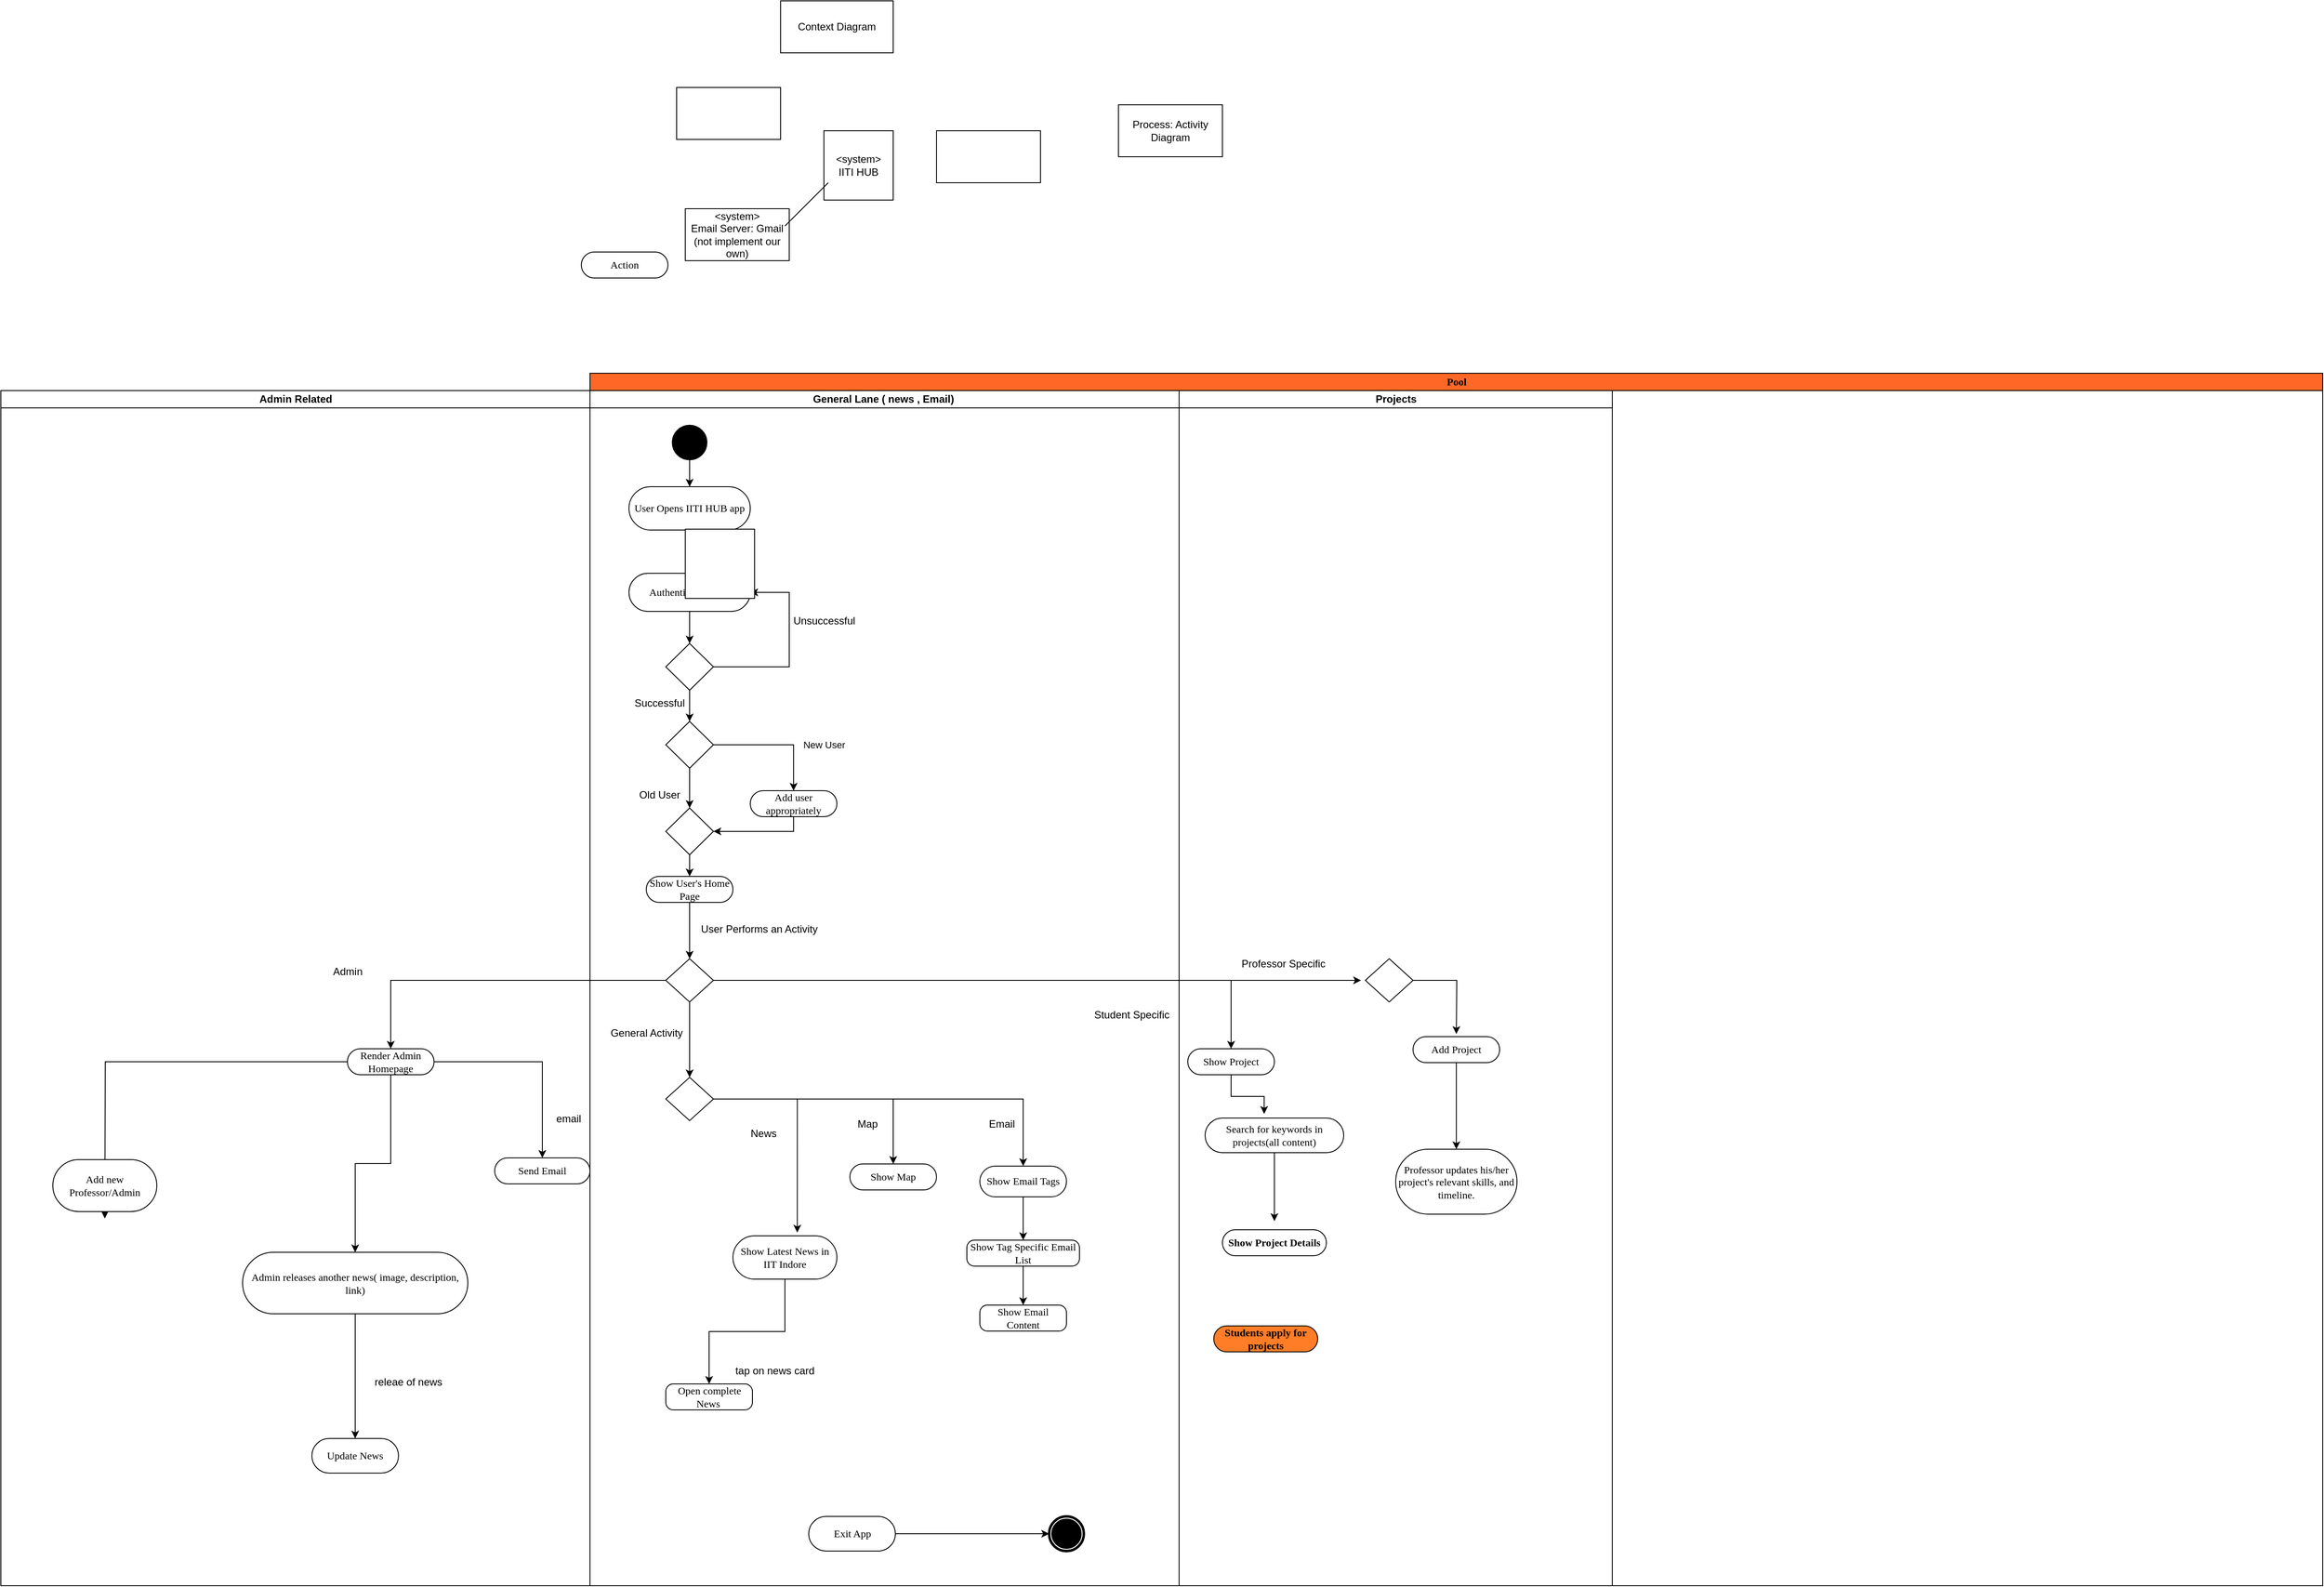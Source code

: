 <mxfile version="20.8.17" type="github">
  <diagram name="Page-1" id="0783ab3e-0a74-02c8-0abd-f7b4e66b4bec">
    <mxGraphModel dx="2173" dy="1947" grid="1" gridSize="10" guides="1" tooltips="1" connect="1" arrows="1" fold="1" page="1" pageScale="1" pageWidth="850" pageHeight="1100" background="none" math="0" shadow="0">
      <root>
        <mxCell id="0" />
        <mxCell id="1" parent="0" />
        <mxCell id="1c1d494c118603dd-1" value="Pool" style="swimlane;html=1;childLayout=stackLayout;startSize=20;rounded=0;shadow=0;comic=0;labelBackgroundColor=none;strokeWidth=1;fontFamily=Verdana;fontSize=12;align=center;fillColor=#FF6726;" parent="1" vertex="1">
          <mxGeometry x="80" y="-10" width="2000.0" height="1400" as="geometry" />
        </mxCell>
        <mxCell id="1c1d494c118603dd-3" value="General Lane ( news , Email)&amp;nbsp;" style="swimlane;html=1;startSize=20;" parent="1c1d494c118603dd-1" vertex="1">
          <mxGeometry y="20" width="680" height="1380" as="geometry">
            <mxRectangle y="20" width="40" height="1380" as="alternateBounds" />
          </mxGeometry>
        </mxCell>
        <mxCell id="OMoWTiOt0C33IlhXWpdB-46" style="edgeStyle=orthogonalEdgeStyle;rounded=0;orthogonalLoop=1;jettySize=auto;html=1;entryX=0.5;entryY=0;entryDx=0;entryDy=0;" parent="1c1d494c118603dd-3" source="60571a20871a0731-4" target="60571a20871a0731-8" edge="1">
          <mxGeometry relative="1" as="geometry">
            <mxPoint x="115" y="162" as="sourcePoint" />
            <mxPoint x="115" y="202" as="targetPoint" />
          </mxGeometry>
        </mxCell>
        <mxCell id="60571a20871a0731-4" value="" style="ellipse;whiteSpace=wrap;html=1;rounded=0;shadow=0;comic=0;labelBackgroundColor=none;strokeWidth=1;fillColor=#000000;fontFamily=Verdana;fontSize=12;align=center;" parent="1c1d494c118603dd-3" vertex="1">
          <mxGeometry x="95" y="40" width="40" height="40" as="geometry" />
        </mxCell>
        <mxCell id="OMoWTiOt0C33IlhXWpdB-243" style="edgeStyle=orthogonalEdgeStyle;rounded=0;orthogonalLoop=1;jettySize=auto;html=1;entryX=0.5;entryY=0;entryDx=0;entryDy=0;" parent="1c1d494c118603dd-3" source="OMoWTiOt0C33IlhXWpdB-7" target="OMoWTiOt0C33IlhXWpdB-167" edge="1">
          <mxGeometry relative="1" as="geometry" />
        </mxCell>
        <mxCell id="OMoWTiOt0C33IlhXWpdB-251" style="edgeStyle=orthogonalEdgeStyle;rounded=0;orthogonalLoop=1;jettySize=auto;html=1;" parent="1c1d494c118603dd-3" source="OMoWTiOt0C33IlhXWpdB-7" edge="1">
          <mxGeometry relative="1" as="geometry">
            <mxPoint x="890" y="681" as="targetPoint" />
          </mxGeometry>
        </mxCell>
        <mxCell id="OMoWTiOt0C33IlhXWpdB-7" value="" style="rhombus;whiteSpace=wrap;html=1;" parent="1c1d494c118603dd-3" vertex="1">
          <mxGeometry x="87.5" y="656" width="55" height="50" as="geometry" />
        </mxCell>
        <mxCell id="OMoWTiOt0C33IlhXWpdB-189" style="edgeStyle=orthogonalEdgeStyle;rounded=0;orthogonalLoop=1;jettySize=auto;html=1;entryX=0.5;entryY=0;entryDx=0;entryDy=0;" parent="1c1d494c118603dd-3" source="OMoWTiOt0C33IlhXWpdB-31" target="OMoWTiOt0C33IlhXWpdB-181" edge="1">
          <mxGeometry relative="1" as="geometry" />
        </mxCell>
        <mxCell id="OMoWTiOt0C33IlhXWpdB-31" value="Authenticate/Login" style="rounded=1;whiteSpace=wrap;html=1;shadow=0;comic=0;labelBackgroundColor=none;strokeWidth=1;fontFamily=Verdana;fontSize=12;align=center;arcSize=50;" parent="1c1d494c118603dd-3" vertex="1">
          <mxGeometry x="45" y="211" width="140" height="44" as="geometry" />
        </mxCell>
        <mxCell id="OMoWTiOt0C33IlhXWpdB-263" style="edgeStyle=orthogonalEdgeStyle;rounded=0;orthogonalLoop=1;jettySize=auto;html=1;entryX=0;entryY=0.5;entryDx=0;entryDy=0;" parent="1c1d494c118603dd-3" source="1c1d494c118603dd-19" target="60571a20871a0731-5" edge="1">
          <mxGeometry relative="1" as="geometry" />
        </mxCell>
        <mxCell id="1c1d494c118603dd-19" value="Exit App" style="rounded=1;whiteSpace=wrap;html=1;shadow=0;comic=0;labelBackgroundColor=none;strokeWidth=1;fontFamily=Verdana;fontSize=12;align=center;arcSize=50;" parent="1c1d494c118603dd-3" vertex="1">
          <mxGeometry x="252.5" y="1300" width="100" height="40" as="geometry" />
        </mxCell>
        <mxCell id="OMoWTiOt0C33IlhXWpdB-132" style="edgeStyle=orthogonalEdgeStyle;rounded=0;orthogonalLoop=1;jettySize=auto;html=1;exitX=0.5;exitY=1;exitDx=0;exitDy=0;" parent="1c1d494c118603dd-3" source="60571a20871a0731-8" edge="1">
          <mxGeometry relative="1" as="geometry">
            <mxPoint x="115" y="217" as="sourcePoint" />
            <mxPoint x="115" y="211" as="targetPoint" />
          </mxGeometry>
        </mxCell>
        <mxCell id="60571a20871a0731-8" value="User Opens IITI HUB app" style="rounded=1;whiteSpace=wrap;html=1;shadow=0;comic=0;labelBackgroundColor=none;strokeWidth=1;fontFamily=Verdana;fontSize=12;align=center;arcSize=50;" parent="1c1d494c118603dd-3" vertex="1">
          <mxGeometry x="45" y="111" width="140" height="50" as="geometry" />
        </mxCell>
        <mxCell id="DP1_wo8riHDdqW7WoeD3-19" value="Show Map" style="rounded=1;whiteSpace=wrap;html=1;shadow=0;comic=0;labelBackgroundColor=none;strokeWidth=1;fontFamily=Verdana;fontSize=12;align=center;arcSize=50;" parent="1c1d494c118603dd-3" vertex="1">
          <mxGeometry x="300" y="893" width="100" height="30" as="geometry" />
        </mxCell>
        <mxCell id="DP1_wo8riHDdqW7WoeD3-18" value="Show Latest News in IIT Indore" style="rounded=1;whiteSpace=wrap;html=1;shadow=0;comic=0;labelBackgroundColor=none;strokeWidth=1;fontFamily=Verdana;fontSize=12;align=center;arcSize=50;" parent="1c1d494c118603dd-3" vertex="1">
          <mxGeometry x="165" y="976" width="120" height="50" as="geometry" />
        </mxCell>
        <mxCell id="OMoWTiOt0C33IlhXWpdB-65" value="Open complete News&amp;nbsp;" style="rounded=1;whiteSpace=wrap;html=1;shadow=0;comic=0;labelBackgroundColor=none;strokeWidth=1;fontFamily=Verdana;fontSize=12;align=center;arcSize=29;" parent="1c1d494c118603dd-3" vertex="1">
          <mxGeometry x="87.5" y="1147" width="100" height="30" as="geometry" />
        </mxCell>
        <mxCell id="OMoWTiOt0C33IlhXWpdB-37" value="Student Specific" style="text;html=1;align=center;verticalAlign=middle;resizable=0;points=[];autosize=1;strokeColor=none;fillColor=none;" parent="1c1d494c118603dd-3" vertex="1">
          <mxGeometry x="570" y="706" width="110" height="30" as="geometry" />
        </mxCell>
        <mxCell id="OMoWTiOt0C33IlhXWpdB-137" value="News" style="text;html=1;align=center;verticalAlign=middle;resizable=0;points=[];autosize=1;strokeColor=none;fillColor=none;" parent="1c1d494c118603dd-3" vertex="1">
          <mxGeometry x="175" y="843" width="50" height="30" as="geometry" />
        </mxCell>
        <mxCell id="OMoWTiOt0C33IlhXWpdB-177" style="edgeStyle=orthogonalEdgeStyle;rounded=0;orthogonalLoop=1;jettySize=auto;html=1;entryX=0.5;entryY=0;entryDx=0;entryDy=0;" parent="1c1d494c118603dd-3" source="OMoWTiOt0C33IlhXWpdB-158" target="OMoWTiOt0C33IlhXWpdB-170" edge="1">
          <mxGeometry relative="1" as="geometry" />
        </mxCell>
        <mxCell id="OMoWTiOt0C33IlhXWpdB-158" value="Show Email Tags" style="rounded=1;whiteSpace=wrap;html=1;shadow=0;comic=0;labelBackgroundColor=none;strokeWidth=1;fontFamily=Verdana;fontSize=12;align=center;arcSize=50;" parent="1c1d494c118603dd-3" vertex="1">
          <mxGeometry x="450" y="895.5" width="100" height="35.5" as="geometry" />
        </mxCell>
        <mxCell id="OMoWTiOt0C33IlhXWpdB-159" value="Email" style="text;html=1;align=center;verticalAlign=middle;resizable=0;points=[];autosize=1;strokeColor=none;fillColor=none;" parent="1c1d494c118603dd-3" vertex="1">
          <mxGeometry x="450" y="832" width="50" height="30" as="geometry" />
        </mxCell>
        <mxCell id="OMoWTiOt0C33IlhXWpdB-163" value="User Performs an Activity" style="text;html=1;align=center;verticalAlign=middle;resizable=0;points=[];autosize=1;strokeColor=none;fillColor=none;" parent="1c1d494c118603dd-3" vertex="1">
          <mxGeometry x="115" y="607" width="160" height="30" as="geometry" />
        </mxCell>
        <mxCell id="OMoWTiOt0C33IlhXWpdB-164" value="General Activity" style="text;html=1;align=center;verticalAlign=middle;resizable=0;points=[];autosize=1;strokeColor=none;fillColor=none;" parent="1c1d494c118603dd-3" vertex="1">
          <mxGeometry x="10" y="727" width="110" height="30" as="geometry" />
        </mxCell>
        <mxCell id="OMoWTiOt0C33IlhXWpdB-244" style="edgeStyle=orthogonalEdgeStyle;rounded=0;orthogonalLoop=1;jettySize=auto;html=1;entryX=0.5;entryY=0;entryDx=0;entryDy=0;" parent="1c1d494c118603dd-3" source="OMoWTiOt0C33IlhXWpdB-167" target="DP1_wo8riHDdqW7WoeD3-19" edge="1">
          <mxGeometry relative="1" as="geometry" />
        </mxCell>
        <mxCell id="OMoWTiOt0C33IlhXWpdB-245" style="edgeStyle=orthogonalEdgeStyle;rounded=0;orthogonalLoop=1;jettySize=auto;html=1;entryX=0.619;entryY=-0.074;entryDx=0;entryDy=0;entryPerimeter=0;" parent="1c1d494c118603dd-3" source="OMoWTiOt0C33IlhXWpdB-167" target="DP1_wo8riHDdqW7WoeD3-18" edge="1">
          <mxGeometry relative="1" as="geometry" />
        </mxCell>
        <mxCell id="OMoWTiOt0C33IlhXWpdB-247" style="edgeStyle=orthogonalEdgeStyle;rounded=0;orthogonalLoop=1;jettySize=auto;html=1;entryX=0.5;entryY=0;entryDx=0;entryDy=0;" parent="1c1d494c118603dd-3" source="OMoWTiOt0C33IlhXWpdB-167" target="OMoWTiOt0C33IlhXWpdB-158" edge="1">
          <mxGeometry relative="1" as="geometry" />
        </mxCell>
        <mxCell id="OMoWTiOt0C33IlhXWpdB-167" value="" style="rhombus;whiteSpace=wrap;html=1;" parent="1c1d494c118603dd-3" vertex="1">
          <mxGeometry x="87.5" y="793" width="55" height="50" as="geometry" />
        </mxCell>
        <mxCell id="OMoWTiOt0C33IlhXWpdB-240" style="edgeStyle=orthogonalEdgeStyle;rounded=0;orthogonalLoop=1;jettySize=auto;html=1;entryX=0.5;entryY=0;entryDx=0;entryDy=0;" parent="1c1d494c118603dd-3" source="OMoWTiOt0C33IlhXWpdB-170" target="OMoWTiOt0C33IlhXWpdB-172" edge="1">
          <mxGeometry relative="1" as="geometry" />
        </mxCell>
        <mxCell id="OMoWTiOt0C33IlhXWpdB-170" value="Show Tag Specific Email List" style="rounded=1;whiteSpace=wrap;html=1;shadow=0;comic=0;labelBackgroundColor=none;strokeWidth=1;fontFamily=Verdana;fontSize=12;align=center;arcSize=29;" parent="1c1d494c118603dd-3" vertex="1">
          <mxGeometry x="435" y="981" width="130" height="30" as="geometry" />
        </mxCell>
        <mxCell id="OMoWTiOt0C33IlhXWpdB-172" value="Show Email Content" style="rounded=1;whiteSpace=wrap;html=1;shadow=0;comic=0;labelBackgroundColor=none;strokeWidth=1;fontFamily=Verdana;fontSize=12;align=center;arcSize=29;" parent="1c1d494c118603dd-3" vertex="1">
          <mxGeometry x="450" y="1056" width="100" height="30" as="geometry" />
        </mxCell>
        <mxCell id="OMoWTiOt0C33IlhXWpdB-190" style="edgeStyle=orthogonalEdgeStyle;rounded=0;orthogonalLoop=1;jettySize=auto;html=1;entryX=1;entryY=0.5;entryDx=0;entryDy=0;" parent="1c1d494c118603dd-3" source="OMoWTiOt0C33IlhXWpdB-181" target="OMoWTiOt0C33IlhXWpdB-31" edge="1">
          <mxGeometry relative="1" as="geometry">
            <Array as="points">
              <mxPoint x="230" y="319" />
              <mxPoint x="230" y="233" />
            </Array>
          </mxGeometry>
        </mxCell>
        <mxCell id="OMoWTiOt0C33IlhXWpdB-228" style="edgeStyle=orthogonalEdgeStyle;rounded=0;orthogonalLoop=1;jettySize=auto;html=1;entryX=0.5;entryY=0;entryDx=0;entryDy=0;" parent="1c1d494c118603dd-3" source="OMoWTiOt0C33IlhXWpdB-181" target="OMoWTiOt0C33IlhXWpdB-210" edge="1">
          <mxGeometry relative="1" as="geometry" />
        </mxCell>
        <mxCell id="OMoWTiOt0C33IlhXWpdB-181" value="" style="rhombus;whiteSpace=wrap;html=1;" parent="1c1d494c118603dd-3" vertex="1">
          <mxGeometry x="87.5" y="292" width="55" height="54" as="geometry" />
        </mxCell>
        <mxCell id="OMoWTiOt0C33IlhXWpdB-183" value="Unsuccessful" style="text;html=1;align=center;verticalAlign=middle;resizable=0;points=[];autosize=1;strokeColor=none;fillColor=none;" parent="1c1d494c118603dd-3" vertex="1">
          <mxGeometry x="225" y="251" width="90" height="30" as="geometry" />
        </mxCell>
        <mxCell id="OMoWTiOt0C33IlhXWpdB-184" value="Successful" style="text;html=1;align=center;verticalAlign=middle;resizable=0;points=[];autosize=1;strokeColor=none;fillColor=none;" parent="1c1d494c118603dd-3" vertex="1">
          <mxGeometry x="40" y="346" width="80" height="30" as="geometry" />
        </mxCell>
        <mxCell id="OMoWTiOt0C33IlhXWpdB-195" style="edgeStyle=orthogonalEdgeStyle;rounded=0;orthogonalLoop=1;jettySize=auto;html=1;entryX=0.5;entryY=0;entryDx=0;entryDy=0;" parent="1c1d494c118603dd-3" source="OMoWTiOt0C33IlhXWpdB-191" target="OMoWTiOt0C33IlhXWpdB-7" edge="1">
          <mxGeometry relative="1" as="geometry" />
        </mxCell>
        <mxCell id="OMoWTiOt0C33IlhXWpdB-191" value="Show User&#39;s Home Page" style="rounded=1;whiteSpace=wrap;html=1;shadow=0;comic=0;labelBackgroundColor=none;strokeWidth=1;fontFamily=Verdana;fontSize=12;align=center;arcSize=50;" parent="1c1d494c118603dd-3" vertex="1">
          <mxGeometry x="65" y="561" width="100" height="30" as="geometry" />
        </mxCell>
        <mxCell id="OMoWTiOt0C33IlhXWpdB-225" style="edgeStyle=orthogonalEdgeStyle;rounded=0;orthogonalLoop=1;jettySize=auto;html=1;entryX=0.5;entryY=0;entryDx=0;entryDy=0;" parent="1c1d494c118603dd-3" source="OMoWTiOt0C33IlhXWpdB-210" target="OMoWTiOt0C33IlhXWpdB-219" edge="1">
          <mxGeometry relative="1" as="geometry" />
        </mxCell>
        <mxCell id="OMoWTiOt0C33IlhXWpdB-210" value="" style="rhombus;whiteSpace=wrap;html=1;" parent="1c1d494c118603dd-3" vertex="1">
          <mxGeometry x="87.5" y="382" width="55" height="54" as="geometry" />
        </mxCell>
        <mxCell id="OMoWTiOt0C33IlhXWpdB-224" style="edgeStyle=orthogonalEdgeStyle;rounded=0;orthogonalLoop=1;jettySize=auto;html=1;entryX=1;entryY=0.5;entryDx=0;entryDy=0;" parent="1c1d494c118603dd-3" source="OMoWTiOt0C33IlhXWpdB-216" target="OMoWTiOt0C33IlhXWpdB-219" edge="1">
          <mxGeometry relative="1" as="geometry">
            <Array as="points">
              <mxPoint x="235" y="509" />
            </Array>
          </mxGeometry>
        </mxCell>
        <mxCell id="OMoWTiOt0C33IlhXWpdB-216" value="Add user appropriately" style="rounded=1;whiteSpace=wrap;html=1;shadow=0;comic=0;labelBackgroundColor=none;strokeWidth=1;fontFamily=Verdana;fontSize=12;align=center;arcSize=50;" parent="1c1d494c118603dd-3" vertex="1">
          <mxGeometry x="185" y="462" width="100" height="30" as="geometry" />
        </mxCell>
        <mxCell id="OMoWTiOt0C33IlhXWpdB-226" style="edgeStyle=orthogonalEdgeStyle;rounded=0;orthogonalLoop=1;jettySize=auto;html=1;entryX=0.5;entryY=0;entryDx=0;entryDy=0;" parent="1c1d494c118603dd-3" source="OMoWTiOt0C33IlhXWpdB-219" target="OMoWTiOt0C33IlhXWpdB-191" edge="1">
          <mxGeometry relative="1" as="geometry" />
        </mxCell>
        <mxCell id="OMoWTiOt0C33IlhXWpdB-219" value="" style="rhombus;whiteSpace=wrap;html=1;" parent="1c1d494c118603dd-3" vertex="1">
          <mxGeometry x="87.5" y="482" width="55" height="54" as="geometry" />
        </mxCell>
        <mxCell id="OMoWTiOt0C33IlhXWpdB-221" style="edgeStyle=orthogonalEdgeStyle;rounded=0;orthogonalLoop=1;jettySize=auto;html=1;entryX=0.5;entryY=0;entryDx=0;entryDy=0;" parent="1c1d494c118603dd-3" source="OMoWTiOt0C33IlhXWpdB-210" target="OMoWTiOt0C33IlhXWpdB-216" edge="1">
          <mxGeometry relative="1" as="geometry" />
        </mxCell>
        <mxCell id="OMoWTiOt0C33IlhXWpdB-222" value="New User" style="edgeLabel;html=1;align=center;verticalAlign=middle;resizable=0;points=[];" parent="OMoWTiOt0C33IlhXWpdB-221" vertex="1" connectable="0">
          <mxGeometry x="0.309" y="2" relative="1" as="geometry">
            <mxPoint x="33" y="-3" as="offset" />
          </mxGeometry>
        </mxCell>
        <mxCell id="OMoWTiOt0C33IlhXWpdB-227" value="Old User" style="text;html=1;align=center;verticalAlign=middle;resizable=0;points=[];autosize=1;strokeColor=none;fillColor=none;" parent="1c1d494c118603dd-3" vertex="1">
          <mxGeometry x="45" y="452" width="70" height="30" as="geometry" />
        </mxCell>
        <mxCell id="OMoWTiOt0C33IlhXWpdB-238" style="edgeStyle=orthogonalEdgeStyle;rounded=0;orthogonalLoop=1;jettySize=auto;html=1;entryX=0.5;entryY=0;entryDx=0;entryDy=0;exitX=0.5;exitY=1;exitDx=0;exitDy=0;" parent="1c1d494c118603dd-3" source="DP1_wo8riHDdqW7WoeD3-18" target="OMoWTiOt0C33IlhXWpdB-65" edge="1">
          <mxGeometry relative="1" as="geometry">
            <mxPoint x="197.5" y="1082.0" as="sourcePoint" />
          </mxGeometry>
        </mxCell>
        <mxCell id="OMoWTiOt0C33IlhXWpdB-232" value="tap on news card" style="text;html=1;align=center;verticalAlign=middle;resizable=0;points=[];autosize=1;strokeColor=none;fillColor=none;" parent="1c1d494c118603dd-3" vertex="1">
          <mxGeometry x="157.5" y="1117" width="110" height="30" as="geometry" />
        </mxCell>
        <mxCell id="OMoWTiOt0C33IlhXWpdB-248" value="Map" style="text;html=1;align=center;verticalAlign=middle;resizable=0;points=[];autosize=1;strokeColor=none;fillColor=none;" parent="1c1d494c118603dd-3" vertex="1">
          <mxGeometry x="295" y="832" width="50" height="30" as="geometry" />
        </mxCell>
        <mxCell id="60571a20871a0731-5" value="" style="shape=mxgraph.bpmn.shape;html=1;verticalLabelPosition=bottom;labelBackgroundColor=#ffffff;verticalAlign=top;perimeter=ellipsePerimeter;outline=end;symbol=terminate;rounded=0;shadow=0;comic=0;strokeWidth=1;fontFamily=Verdana;fontSize=12;align=center;" parent="1c1d494c118603dd-3" vertex="1">
          <mxGeometry x="530" y="1300" width="40" height="40" as="geometry" />
        </mxCell>
        <mxCell id="OMoWTiOt0C33IlhXWpdB-260" style="edgeStyle=orthogonalEdgeStyle;rounded=0;orthogonalLoop=1;jettySize=auto;html=1;entryX=0.5;entryY=0;entryDx=0;entryDy=0;" parent="1c1d494c118603dd-1" source="OMoWTiOt0C33IlhXWpdB-7" target="DP1_wo8riHDdqW7WoeD3-17" edge="1">
          <mxGeometry relative="1" as="geometry">
            <mxPoint x="760" y="760" as="targetPoint" />
            <Array as="points">
              <mxPoint x="740" y="701" />
            </Array>
          </mxGeometry>
        </mxCell>
        <mxCell id="1c1d494c118603dd-4" value="Projects" style="swimlane;html=1;startSize=20;fillColor=#FFFFFF;" parent="1c1d494c118603dd-1" vertex="1">
          <mxGeometry x="680" y="20" width="500" height="1380" as="geometry" />
        </mxCell>
        <mxCell id="OMoWTiOt0C33IlhXWpdB-261" style="edgeStyle=orthogonalEdgeStyle;rounded=0;orthogonalLoop=1;jettySize=auto;html=1;entryX=0.426;entryY=-0.119;entryDx=0;entryDy=0;entryPerimeter=0;" parent="1c1d494c118603dd-4" source="DP1_wo8riHDdqW7WoeD3-17" target="1c1d494c118603dd-5" edge="1">
          <mxGeometry relative="1" as="geometry" />
        </mxCell>
        <mxCell id="DP1_wo8riHDdqW7WoeD3-17" value="Show Project" style="rounded=1;whiteSpace=wrap;html=1;shadow=0;comic=0;labelBackgroundColor=none;strokeWidth=1;fontFamily=Verdana;fontSize=12;align=center;arcSize=50;" parent="1c1d494c118603dd-4" vertex="1">
          <mxGeometry x="10" y="760" width="100" height="30" as="geometry" />
        </mxCell>
        <mxCell id="OMoWTiOt0C33IlhXWpdB-253" style="edgeStyle=orthogonalEdgeStyle;rounded=0;orthogonalLoop=1;jettySize=auto;html=1;" parent="1c1d494c118603dd-4" source="1c1d494c118603dd-5" edge="1">
          <mxGeometry relative="1" as="geometry">
            <mxPoint x="110" y="959" as="targetPoint" />
          </mxGeometry>
        </mxCell>
        <mxCell id="1c1d494c118603dd-5" value="Search for keywords in projects(all content)" style="rounded=1;whiteSpace=wrap;html=1;shadow=0;comic=0;labelBackgroundColor=none;strokeWidth=1;fontFamily=Verdana;fontSize=12;align=center;arcSize=50;" parent="1c1d494c118603dd-4" vertex="1">
          <mxGeometry x="30" y="840" width="160" height="40" as="geometry" />
        </mxCell>
        <mxCell id="OMoWTiOt0C33IlhXWpdB-118" value="" style="edgeStyle=orthogonalEdgeStyle;rounded=0;orthogonalLoop=1;jettySize=auto;html=1;" parent="1c1d494c118603dd-4" source="OMoWTiOt0C33IlhXWpdB-100" target="OMoWTiOt0C33IlhXWpdB-117" edge="1">
          <mxGeometry relative="1" as="geometry" />
        </mxCell>
        <mxCell id="OMoWTiOt0C33IlhXWpdB-100" value="Add Project" style="rounded=1;whiteSpace=wrap;html=1;shadow=0;comic=0;labelBackgroundColor=none;strokeWidth=1;fontFamily=Verdana;fontSize=12;align=center;arcSize=50;" parent="1c1d494c118603dd-4" vertex="1">
          <mxGeometry x="270" y="746" width="100" height="30" as="geometry" />
        </mxCell>
        <mxCell id="OMoWTiOt0C33IlhXWpdB-117" value="Professor updates his/her project&#39;s relevant skills, and timeline." style="whiteSpace=wrap;html=1;fontFamily=Verdana;rounded=1;shadow=0;comic=0;labelBackgroundColor=none;strokeWidth=1;arcSize=50;" parent="1c1d494c118603dd-4" vertex="1">
          <mxGeometry x="250" y="876" width="140" height="75" as="geometry" />
        </mxCell>
        <mxCell id="OMoWTiOt0C33IlhXWpdB-122" value="&lt;b&gt;Students apply for projects&lt;/b&gt;" style="rounded=1;whiteSpace=wrap;html=1;shadow=0;comic=0;labelBackgroundColor=none;strokeWidth=1;fontFamily=Verdana;fontSize=12;align=center;arcSize=50;fillColor=#FF7D26;" parent="1c1d494c118603dd-4" vertex="1">
          <mxGeometry x="40" y="1080" width="120" height="30" as="geometry" />
        </mxCell>
        <mxCell id="OMoWTiOt0C33IlhXWpdB-206" style="edgeStyle=orthogonalEdgeStyle;rounded=0;orthogonalLoop=1;jettySize=auto;html=1;" parent="1c1d494c118603dd-4" source="OMoWTiOt0C33IlhXWpdB-201" edge="1">
          <mxGeometry relative="1" as="geometry">
            <mxPoint x="320" y="743" as="targetPoint" />
          </mxGeometry>
        </mxCell>
        <mxCell id="OMoWTiOt0C33IlhXWpdB-201" value="" style="rhombus;whiteSpace=wrap;html=1;" parent="1c1d494c118603dd-4" vertex="1">
          <mxGeometry x="215" y="656" width="55" height="50" as="geometry" />
        </mxCell>
        <mxCell id="OMoWTiOt0C33IlhXWpdB-33" value="Professor Specific" style="text;html=1;align=center;verticalAlign=middle;resizable=0;points=[];autosize=1;strokeColor=none;fillColor=none;" parent="1c1d494c118603dd-4" vertex="1">
          <mxGeometry x="60" y="647" width="120" height="30" as="geometry" />
        </mxCell>
        <mxCell id="OMoWTiOt0C33IlhXWpdB-254" value="&lt;b&gt;Show Project Details&lt;/b&gt;" style="rounded=1;whiteSpace=wrap;html=1;shadow=0;comic=0;labelBackgroundColor=none;strokeWidth=1;fontFamily=Verdana;fontSize=12;align=center;arcSize=50;fillColor=#FFFFFF;" parent="1c1d494c118603dd-4" vertex="1">
          <mxGeometry x="50" y="969" width="120" height="30" as="geometry" />
        </mxCell>
        <mxCell id="DP1_wo8riHDdqW7WoeD3-5" value="Process: Activity Diagram" style="rounded=0;whiteSpace=wrap;html=1;" parent="1" vertex="1">
          <mxGeometry x="690" y="-320" width="120" height="60" as="geometry" />
        </mxCell>
        <mxCell id="DP1_wo8riHDdqW7WoeD3-22" value="Action" style="rounded=1;whiteSpace=wrap;html=1;shadow=0;comic=0;labelBackgroundColor=none;strokeWidth=1;fontFamily=Verdana;fontSize=12;align=center;arcSize=50;" parent="1" vertex="1">
          <mxGeometry x="70" y="-150" width="100" height="30" as="geometry" />
        </mxCell>
        <mxCell id="DP1_wo8riHDdqW7WoeD3-37" value="&amp;lt;system&amp;gt;&lt;br&gt;IITI HUB" style="whiteSpace=wrap;html=1;aspect=fixed;" parent="1" vertex="1">
          <mxGeometry x="350" y="-290" width="80" height="80" as="geometry" />
        </mxCell>
        <mxCell id="DP1_wo8riHDdqW7WoeD3-38" value="" style="rounded=0;whiteSpace=wrap;html=1;" parent="1" vertex="1">
          <mxGeometry x="480" y="-290" width="120" height="60" as="geometry" />
        </mxCell>
        <mxCell id="DP1_wo8riHDdqW7WoeD3-39" value="" style="rounded=0;whiteSpace=wrap;html=1;" parent="1" vertex="1">
          <mxGeometry x="180" y="-340" width="120" height="60" as="geometry" />
        </mxCell>
        <mxCell id="DP1_wo8riHDdqW7WoeD3-40" value="Context Diagram" style="rounded=0;whiteSpace=wrap;html=1;" parent="1" vertex="1">
          <mxGeometry x="300" y="-440" width="130" height="60" as="geometry" />
        </mxCell>
        <mxCell id="DP1_wo8riHDdqW7WoeD3-41" value="&amp;lt;system&amp;gt;&lt;br&gt;Email Server: Gmail&lt;br&gt;(not implement our own)" style="rounded=0;whiteSpace=wrap;html=1;" parent="1" vertex="1">
          <mxGeometry x="190" y="-200" width="120" height="60" as="geometry" />
        </mxCell>
        <mxCell id="DP1_wo8riHDdqW7WoeD3-42" value="" style="endArrow=none;html=1;rounded=0;" parent="1" edge="1">
          <mxGeometry width="50" height="50" relative="1" as="geometry">
            <mxPoint x="305" y="-180" as="sourcePoint" />
            <mxPoint x="355" y="-230" as="targetPoint" />
          </mxGeometry>
        </mxCell>
        <mxCell id="OMoWTiOt0C33IlhXWpdB-68" value="Admin Related" style="swimlane;html=1;startSize=20;" parent="1" vertex="1">
          <mxGeometry x="-600" y="10" width="680" height="1380" as="geometry" />
        </mxCell>
        <mxCell id="OMoWTiOt0C33IlhXWpdB-84" style="edgeStyle=orthogonalEdgeStyle;rounded=0;orthogonalLoop=1;jettySize=auto;html=1;" parent="OMoWTiOt0C33IlhXWpdB-68" source="DP1_wo8riHDdqW7WoeD3-12" target="1c1d494c118603dd-7" edge="1">
          <mxGeometry relative="1" as="geometry" />
        </mxCell>
        <mxCell id="OMoWTiOt0C33IlhXWpdB-88" value="" style="edgeStyle=orthogonalEdgeStyle;rounded=0;orthogonalLoop=1;jettySize=auto;html=1;" parent="OMoWTiOt0C33IlhXWpdB-68" source="DP1_wo8riHDdqW7WoeD3-12" edge="1">
          <mxGeometry relative="1" as="geometry">
            <mxPoint x="120" y="956" as="targetPoint" />
          </mxGeometry>
        </mxCell>
        <mxCell id="OMoWTiOt0C33IlhXWpdB-113" style="edgeStyle=orthogonalEdgeStyle;rounded=0;orthogonalLoop=1;jettySize=auto;html=1;entryX=0.5;entryY=0;entryDx=0;entryDy=0;" parent="OMoWTiOt0C33IlhXWpdB-68" source="DP1_wo8riHDdqW7WoeD3-12" target="OMoWTiOt0C33IlhXWpdB-112" edge="1">
          <mxGeometry relative="1" as="geometry" />
        </mxCell>
        <mxCell id="DP1_wo8riHDdqW7WoeD3-12" value="Render Admin Homepage" style="rounded=1;whiteSpace=wrap;html=1;shadow=0;comic=0;labelBackgroundColor=none;strokeWidth=1;fontFamily=Verdana;fontSize=12;align=center;arcSize=50;" parent="OMoWTiOt0C33IlhXWpdB-68" vertex="1">
          <mxGeometry x="400" y="760" width="100" height="30" as="geometry" />
        </mxCell>
        <mxCell id="OMoWTiOt0C33IlhXWpdB-38" value="Admin&lt;br&gt;" style="text;html=1;align=center;verticalAlign=middle;resizable=0;points=[];autosize=1;strokeColor=none;fillColor=none;" parent="OMoWTiOt0C33IlhXWpdB-68" vertex="1">
          <mxGeometry x="370" y="656" width="60" height="30" as="geometry" />
        </mxCell>
        <mxCell id="OMoWTiOt0C33IlhXWpdB-325" style="edgeStyle=orthogonalEdgeStyle;rounded=0;orthogonalLoop=1;jettySize=auto;html=1;" edge="1" parent="OMoWTiOt0C33IlhXWpdB-68" source="1c1d494c118603dd-7">
          <mxGeometry relative="1" as="geometry">
            <mxPoint x="409" y="1210" as="targetPoint" />
          </mxGeometry>
        </mxCell>
        <mxCell id="1c1d494c118603dd-7" value="Admin releases another news( image, description, link)" style="rounded=1;whiteSpace=wrap;html=1;shadow=0;comic=0;labelBackgroundColor=none;strokeWidth=1;fontFamily=Verdana;fontSize=12;align=center;arcSize=50;" parent="OMoWTiOt0C33IlhXWpdB-68" vertex="1">
          <mxGeometry x="279" y="995" width="260" height="71" as="geometry" />
        </mxCell>
        <mxCell id="OMoWTiOt0C33IlhXWpdB-87" value="Add new Professor/Admin" style="rounded=1;whiteSpace=wrap;html=1;fontFamily=Verdana;shadow=0;comic=0;labelBackgroundColor=none;strokeWidth=1;arcSize=50;" parent="OMoWTiOt0C33IlhXWpdB-68" vertex="1">
          <mxGeometry x="60" y="888" width="120" height="60" as="geometry" />
        </mxCell>
        <mxCell id="OMoWTiOt0C33IlhXWpdB-111" value="email" style="text;html=1;align=center;verticalAlign=middle;resizable=0;points=[];autosize=1;strokeColor=none;fillColor=none;" parent="OMoWTiOt0C33IlhXWpdB-68" vertex="1">
          <mxGeometry x="630" y="826" width="50" height="30" as="geometry" />
        </mxCell>
        <mxCell id="OMoWTiOt0C33IlhXWpdB-112" value="Send Email" style="rounded=1;whiteSpace=wrap;html=1;shadow=0;comic=0;labelBackgroundColor=none;strokeWidth=1;fontFamily=Verdana;fontSize=12;align=center;arcSize=50;" parent="OMoWTiOt0C33IlhXWpdB-68" vertex="1">
          <mxGeometry x="570" y="886" width="110" height="30" as="geometry" />
        </mxCell>
        <mxCell id="OMoWTiOt0C33IlhXWpdB-95" value="Update News" style="rounded=1;whiteSpace=wrap;html=1;shadow=0;comic=0;labelBackgroundColor=none;strokeWidth=1;fontFamily=Verdana;fontSize=12;align=center;arcSize=50;" parent="OMoWTiOt0C33IlhXWpdB-68" vertex="1">
          <mxGeometry x="359" y="1210" width="100" height="40" as="geometry" />
        </mxCell>
        <mxCell id="OMoWTiOt0C33IlhXWpdB-93" value="releae of news" style="text;html=1;align=center;verticalAlign=middle;resizable=0;points=[];autosize=1;strokeColor=none;fillColor=none;" parent="OMoWTiOt0C33IlhXWpdB-68" vertex="1">
          <mxGeometry x="420" y="1130" width="100" height="30" as="geometry" />
        </mxCell>
        <mxCell id="OMoWTiOt0C33IlhXWpdB-270" style="edgeStyle=orthogonalEdgeStyle;rounded=0;orthogonalLoop=1;jettySize=auto;html=1;entryX=0.5;entryY=0;entryDx=0;entryDy=0;" parent="1" source="OMoWTiOt0C33IlhXWpdB-7" target="DP1_wo8riHDdqW7WoeD3-12" edge="1">
          <mxGeometry relative="1" as="geometry" />
        </mxCell>
        <mxCell id="OMoWTiOt0C33IlhXWpdB-324" value="" style="whiteSpace=wrap;html=1;aspect=fixed;" vertex="1" parent="1">
          <mxGeometry x="190" y="170" width="80" height="80" as="geometry" />
        </mxCell>
      </root>
    </mxGraphModel>
  </diagram>
</mxfile>
